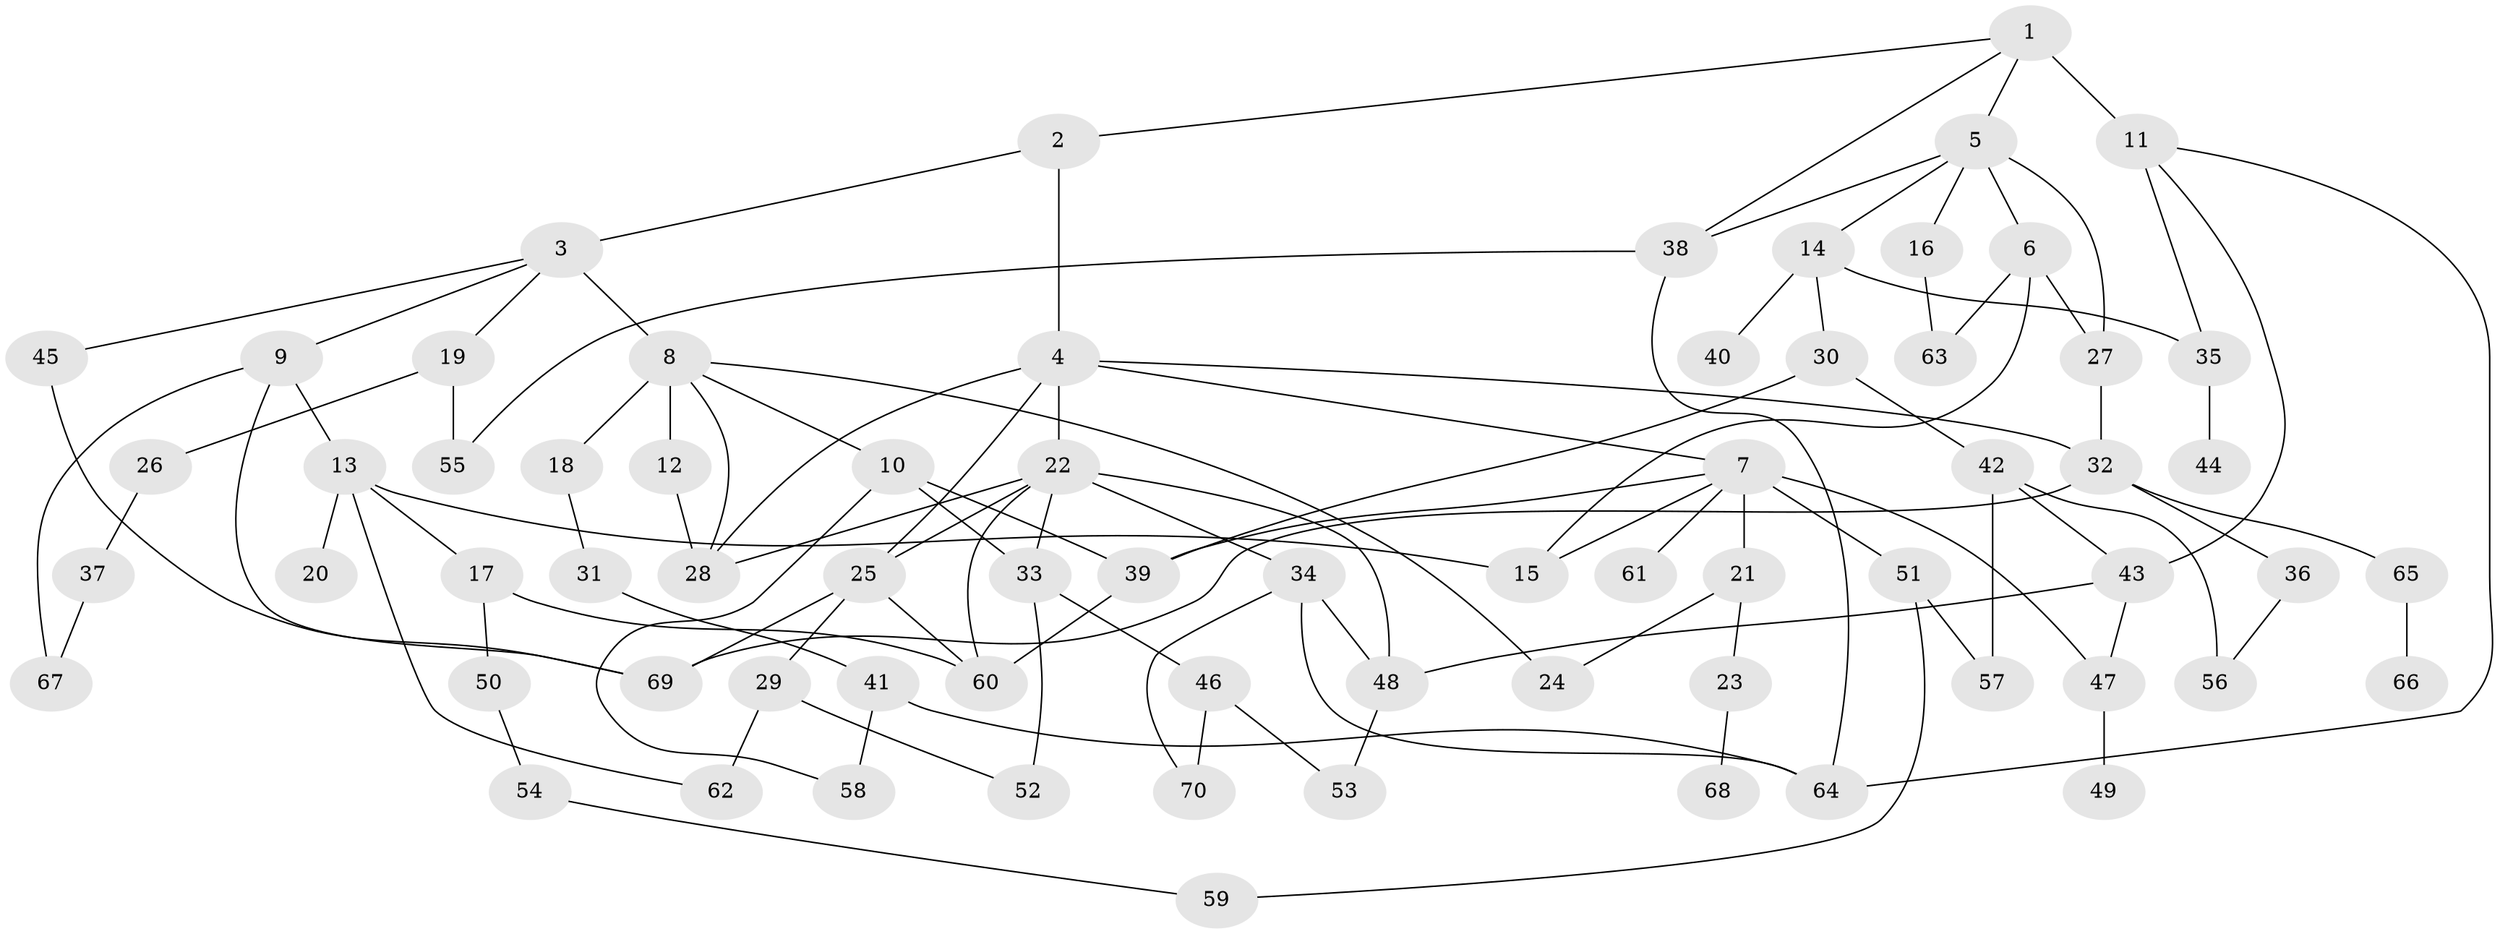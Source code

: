 // original degree distribution, {7: 0.02142857142857143, 4: 0.1, 5: 0.05714285714285714, 3: 0.22142857142857142, 8: 0.007142857142857143, 2: 0.2785714285714286, 1: 0.2857142857142857, 6: 0.02857142857142857}
// Generated by graph-tools (version 1.1) at 2025/34/03/09/25 02:34:20]
// undirected, 70 vertices, 107 edges
graph export_dot {
graph [start="1"]
  node [color=gray90,style=filled];
  1;
  2;
  3;
  4;
  5;
  6;
  7;
  8;
  9;
  10;
  11;
  12;
  13;
  14;
  15;
  16;
  17;
  18;
  19;
  20;
  21;
  22;
  23;
  24;
  25;
  26;
  27;
  28;
  29;
  30;
  31;
  32;
  33;
  34;
  35;
  36;
  37;
  38;
  39;
  40;
  41;
  42;
  43;
  44;
  45;
  46;
  47;
  48;
  49;
  50;
  51;
  52;
  53;
  54;
  55;
  56;
  57;
  58;
  59;
  60;
  61;
  62;
  63;
  64;
  65;
  66;
  67;
  68;
  69;
  70;
  1 -- 2 [weight=1.0];
  1 -- 5 [weight=1.0];
  1 -- 11 [weight=3.0];
  1 -- 38 [weight=1.0];
  2 -- 3 [weight=1.0];
  2 -- 4 [weight=1.0];
  3 -- 8 [weight=2.0];
  3 -- 9 [weight=1.0];
  3 -- 19 [weight=1.0];
  3 -- 45 [weight=1.0];
  4 -- 7 [weight=1.0];
  4 -- 22 [weight=1.0];
  4 -- 25 [weight=1.0];
  4 -- 28 [weight=1.0];
  4 -- 32 [weight=1.0];
  5 -- 6 [weight=1.0];
  5 -- 14 [weight=1.0];
  5 -- 16 [weight=1.0];
  5 -- 27 [weight=1.0];
  5 -- 38 [weight=1.0];
  6 -- 15 [weight=1.0];
  6 -- 27 [weight=1.0];
  6 -- 63 [weight=1.0];
  7 -- 15 [weight=1.0];
  7 -- 21 [weight=1.0];
  7 -- 39 [weight=1.0];
  7 -- 47 [weight=1.0];
  7 -- 51 [weight=1.0];
  7 -- 61 [weight=1.0];
  8 -- 10 [weight=1.0];
  8 -- 12 [weight=1.0];
  8 -- 18 [weight=1.0];
  8 -- 24 [weight=1.0];
  8 -- 28 [weight=1.0];
  9 -- 13 [weight=1.0];
  9 -- 67 [weight=1.0];
  9 -- 69 [weight=1.0];
  10 -- 33 [weight=1.0];
  10 -- 39 [weight=1.0];
  10 -- 58 [weight=1.0];
  11 -- 35 [weight=1.0];
  11 -- 43 [weight=1.0];
  11 -- 64 [weight=1.0];
  12 -- 28 [weight=1.0];
  13 -- 15 [weight=1.0];
  13 -- 17 [weight=1.0];
  13 -- 20 [weight=1.0];
  13 -- 62 [weight=1.0];
  14 -- 30 [weight=1.0];
  14 -- 35 [weight=1.0];
  14 -- 40 [weight=1.0];
  16 -- 63 [weight=1.0];
  17 -- 50 [weight=1.0];
  17 -- 60 [weight=1.0];
  18 -- 31 [weight=2.0];
  19 -- 26 [weight=1.0];
  19 -- 55 [weight=1.0];
  21 -- 23 [weight=1.0];
  21 -- 24 [weight=1.0];
  22 -- 25 [weight=1.0];
  22 -- 28 [weight=3.0];
  22 -- 33 [weight=1.0];
  22 -- 34 [weight=1.0];
  22 -- 48 [weight=1.0];
  22 -- 60 [weight=1.0];
  23 -- 68 [weight=1.0];
  25 -- 29 [weight=1.0];
  25 -- 60 [weight=1.0];
  25 -- 69 [weight=1.0];
  26 -- 37 [weight=1.0];
  27 -- 32 [weight=1.0];
  29 -- 52 [weight=1.0];
  29 -- 62 [weight=1.0];
  30 -- 39 [weight=1.0];
  30 -- 42 [weight=1.0];
  31 -- 41 [weight=1.0];
  32 -- 36 [weight=1.0];
  32 -- 65 [weight=1.0];
  32 -- 69 [weight=1.0];
  33 -- 46 [weight=3.0];
  33 -- 52 [weight=1.0];
  34 -- 48 [weight=2.0];
  34 -- 64 [weight=1.0];
  34 -- 70 [weight=1.0];
  35 -- 44 [weight=2.0];
  36 -- 56 [weight=1.0];
  37 -- 67 [weight=1.0];
  38 -- 55 [weight=1.0];
  38 -- 64 [weight=1.0];
  39 -- 60 [weight=1.0];
  41 -- 58 [weight=1.0];
  41 -- 64 [weight=1.0];
  42 -- 43 [weight=1.0];
  42 -- 56 [weight=2.0];
  42 -- 57 [weight=1.0];
  43 -- 47 [weight=1.0];
  43 -- 48 [weight=1.0];
  45 -- 69 [weight=1.0];
  46 -- 53 [weight=1.0];
  46 -- 70 [weight=1.0];
  47 -- 49 [weight=1.0];
  48 -- 53 [weight=1.0];
  50 -- 54 [weight=1.0];
  51 -- 57 [weight=1.0];
  51 -- 59 [weight=1.0];
  54 -- 59 [weight=1.0];
  65 -- 66 [weight=1.0];
}
